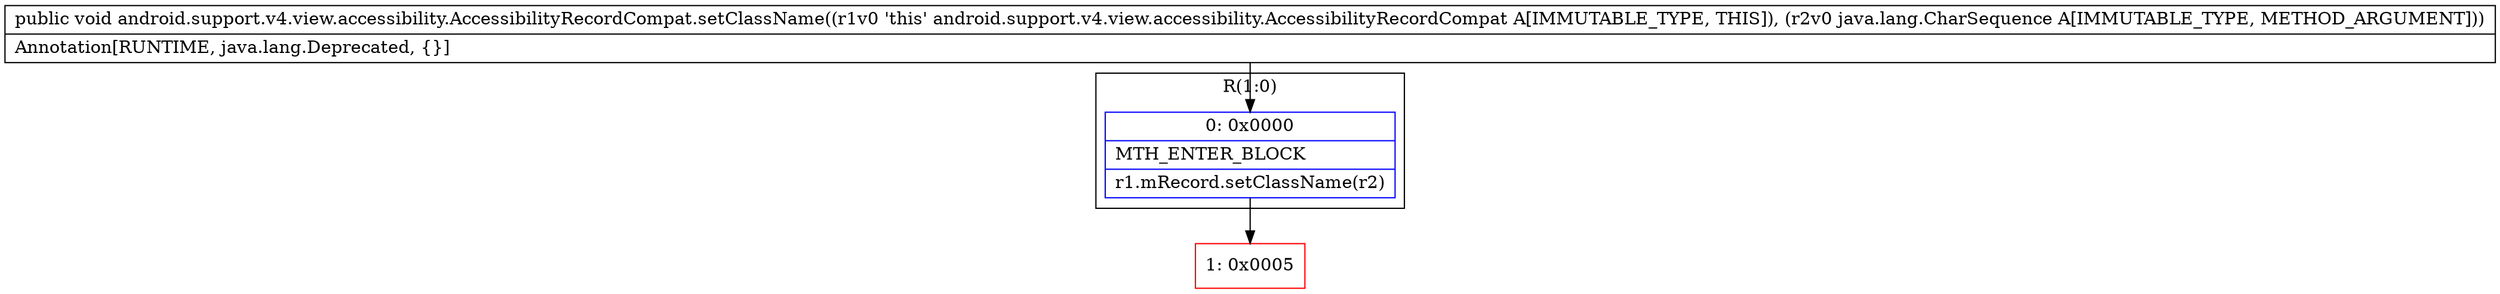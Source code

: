 digraph "CFG forandroid.support.v4.view.accessibility.AccessibilityRecordCompat.setClassName(Ljava\/lang\/CharSequence;)V" {
subgraph cluster_Region_1173874459 {
label = "R(1:0)";
node [shape=record,color=blue];
Node_0 [shape=record,label="{0\:\ 0x0000|MTH_ENTER_BLOCK\l|r1.mRecord.setClassName(r2)\l}"];
}
Node_1 [shape=record,color=red,label="{1\:\ 0x0005}"];
MethodNode[shape=record,label="{public void android.support.v4.view.accessibility.AccessibilityRecordCompat.setClassName((r1v0 'this' android.support.v4.view.accessibility.AccessibilityRecordCompat A[IMMUTABLE_TYPE, THIS]), (r2v0 java.lang.CharSequence A[IMMUTABLE_TYPE, METHOD_ARGUMENT]))  | Annotation[RUNTIME, java.lang.Deprecated, \{\}]\l}"];
MethodNode -> Node_0;
Node_0 -> Node_1;
}

